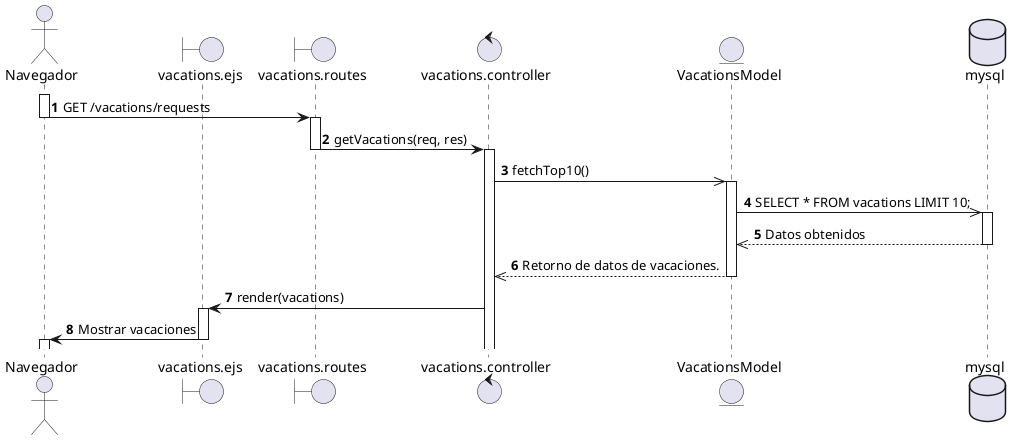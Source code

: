 @startuml CU02 - SuperAdmin consulta solicitudes de vacaciones de colaborador - Diagrama de actividad
actor Navegador
boundary vacations.ejs
boundary vacations.routes
control vacations.controller
entity VacationsModel
database mysql


autonumber
' Inicio del flujo
activate Navegador
Navegador -> vacations.routes : GET /vacations/requests
deactivate Navegador
activate vacations.routes
vacations.routes -> vacations.controller : getVacations(req, res)
deactivate vacations.routes
activate vacations.controller


' Se utiliza la instancia para obtener los datos
vacations.controller ->> VacationsModel : fetchTop10()
activate VacationsModel

VacationsModel ->> mysql : SELECT * FROM vacations LIMIT 10;
activate mysql
mysql -->> VacationsModel : Datos obtenidos
deactivate mysql

VacationsModel -->> vacations.controller : Retorno de datos de vacaciones.
deactivate VacationsModel

vacations.controller -> vacations.ejs : render(vacations)
activate vacations.ejs
vacations.ejs -> Navegador : Mostrar vacaciones
deactivate vacations.ejs
activate Navegador


@enduml